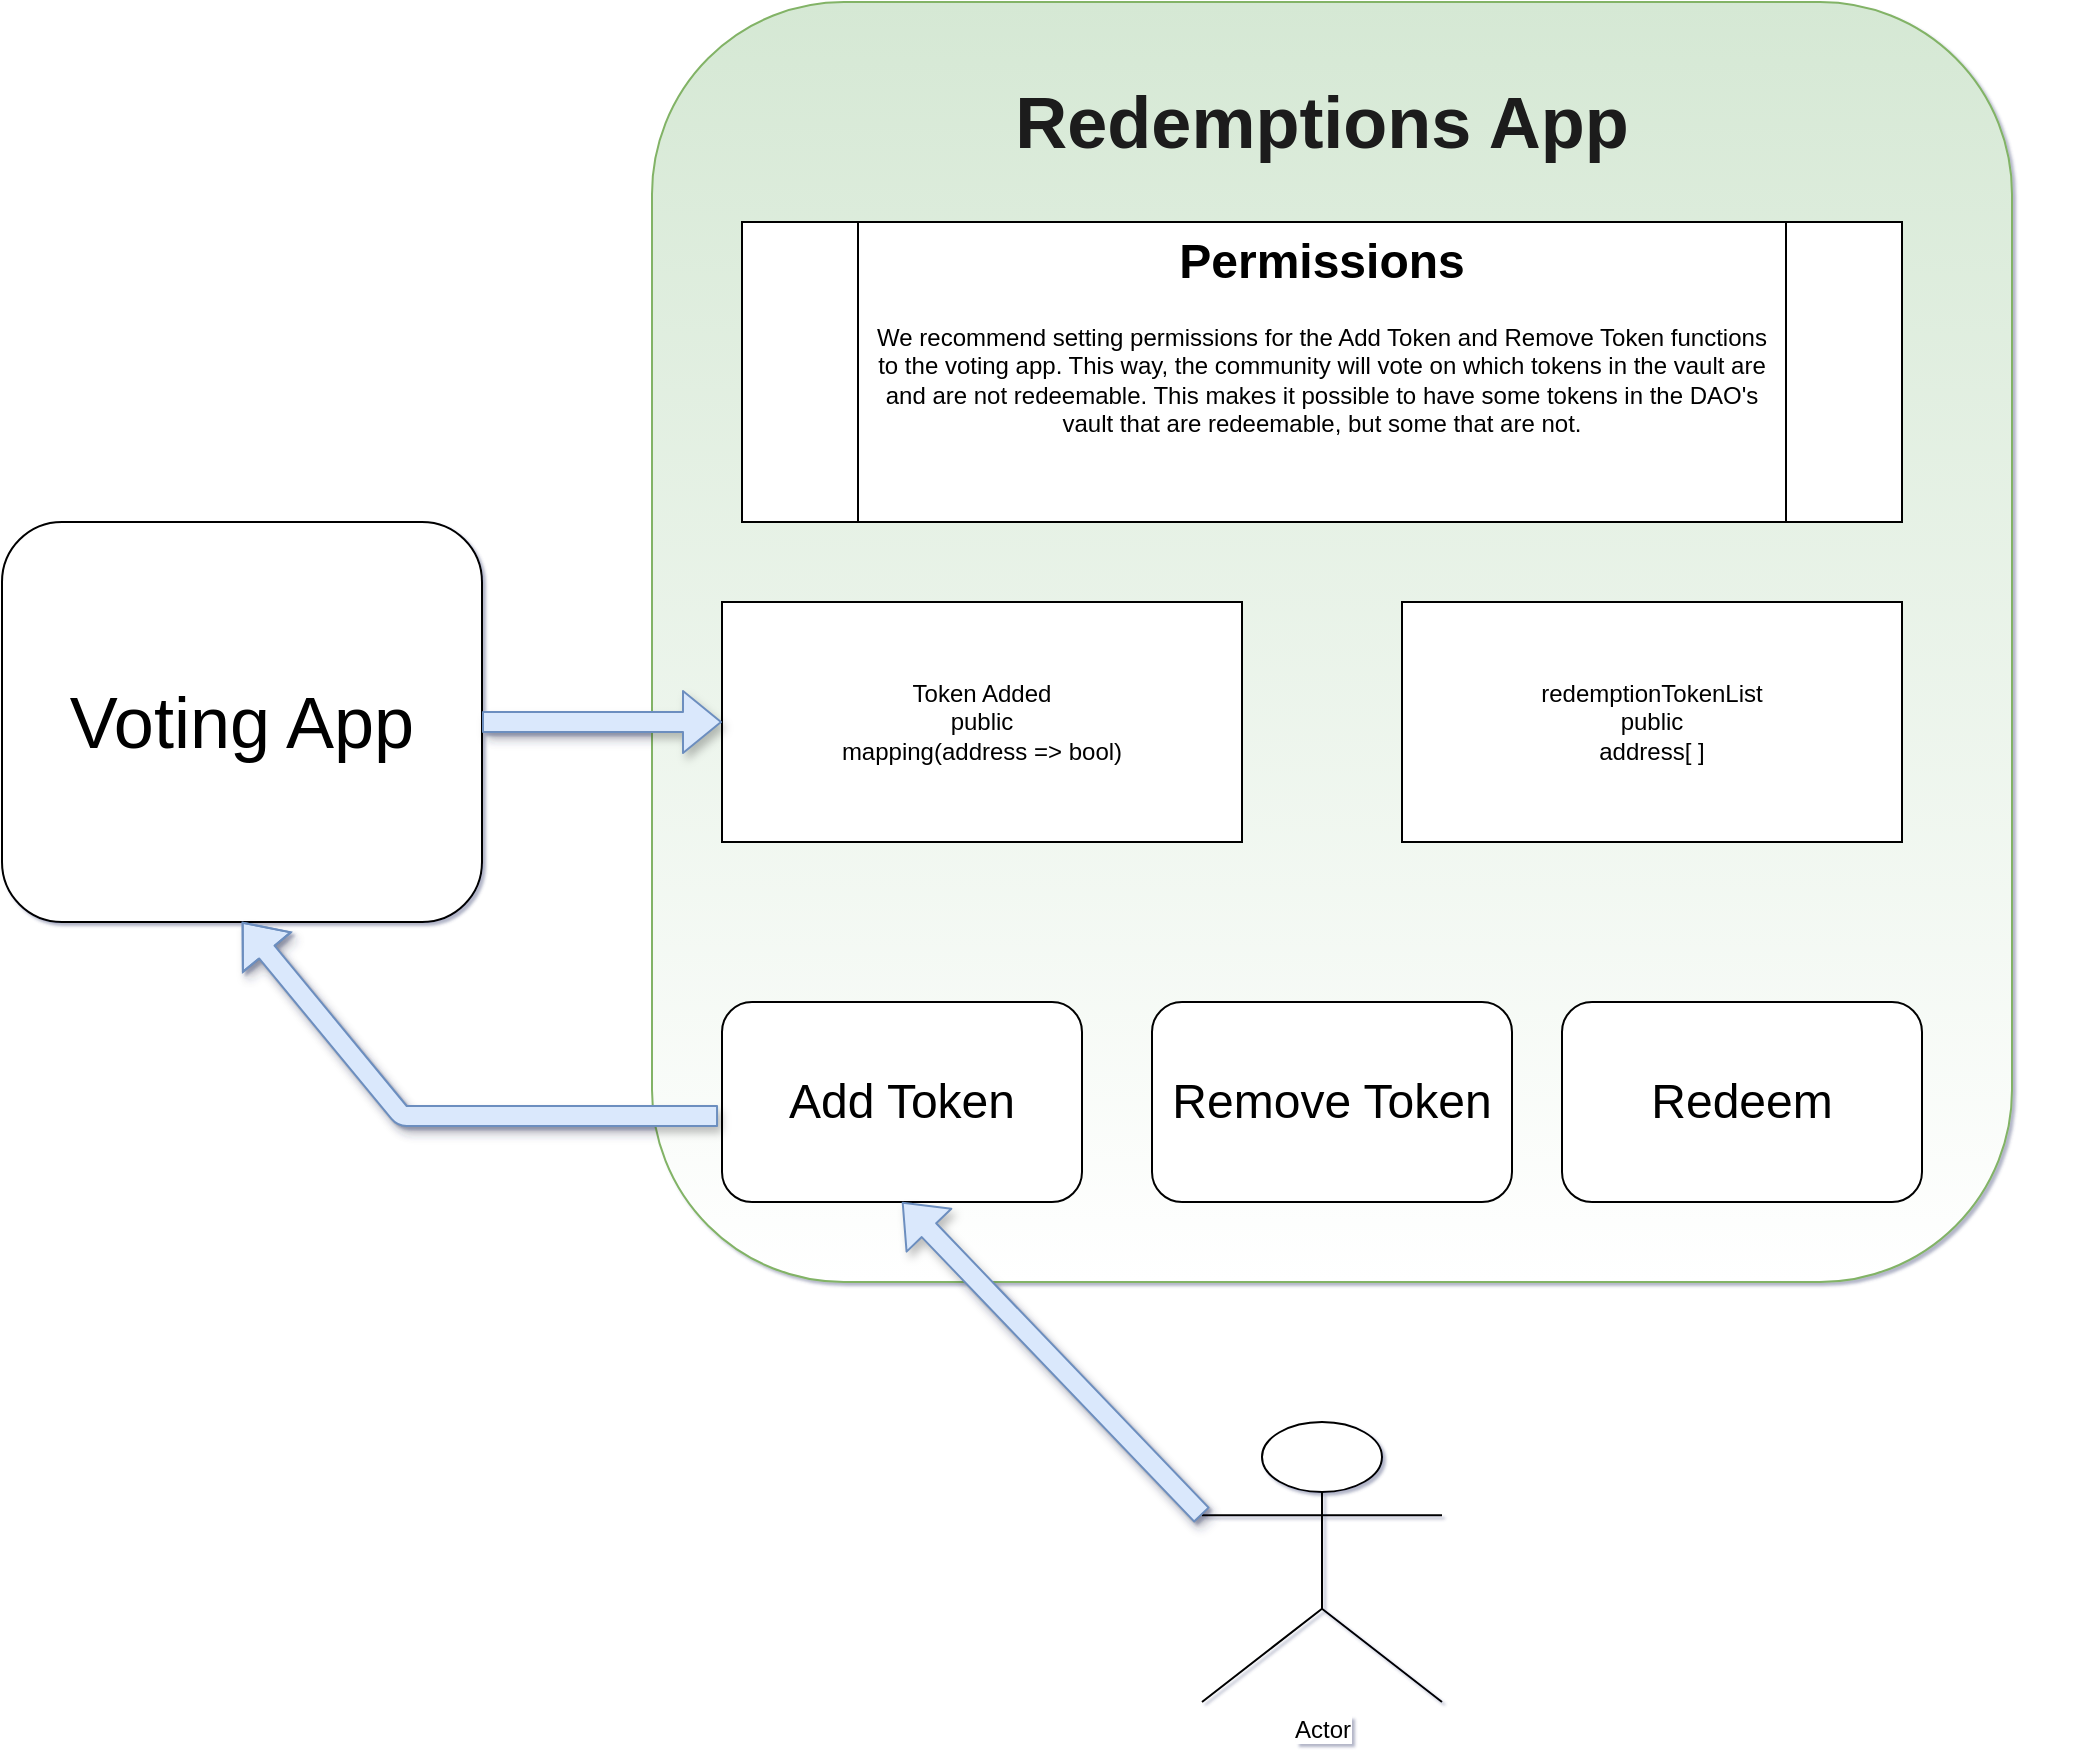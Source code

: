 <mxfile version="11.1.4" type="device"><diagram id="bQC5C4_K72mPEjxHIK28" name="Page-1"><mxGraphModel dx="2272" dy="1945" grid="1" gridSize="10" guides="1" tooltips="1" connect="1" arrows="1" fold="1" page="1" pageScale="1" pageWidth="850" pageHeight="1100" math="0" shadow="1"><root><mxCell id="0"/><mxCell id="1" parent="0"/><mxCell id="3LEtBkd5peUn2HO4RvoB-1" value="" style="rounded=1;whiteSpace=wrap;html=1;fillColor=#d5e8d4;strokeColor=#82b366;gradientColor=#ffffff;" vertex="1" parent="1"><mxGeometry x="85" y="-140" width="680" height="640" as="geometry"/></mxCell><mxCell id="3LEtBkd5peUn2HO4RvoB-4" value="&lt;font style=&quot;font-size: 24px&quot;&gt;Redeem&lt;/font&gt;" style="rounded=1;whiteSpace=wrap;html=1;" vertex="1" parent="1"><mxGeometry x="540" y="360" width="180" height="100" as="geometry"/></mxCell><mxCell id="3LEtBkd5peUn2HO4RvoB-6" value="&lt;font style=&quot;font-size: 24px&quot;&gt;Add Token&lt;/font&gt;" style="rounded=1;whiteSpace=wrap;html=1;" vertex="1" parent="1"><mxGeometry x="120" y="360" width="180" height="100" as="geometry"/></mxCell><mxCell id="3LEtBkd5peUn2HO4RvoB-7" value="&lt;font style=&quot;font-size: 36px&quot; color=&quot;#1a1a1a&quot;&gt;&lt;b&gt;Redemptions App&lt;/b&gt;&lt;/font&gt;" style="text;html=1;strokeColor=none;fillColor=none;align=center;verticalAlign=middle;whiteSpace=wrap;rounded=0;" vertex="1" parent="1"><mxGeometry x="40" y="-120" width="760" height="80" as="geometry"/></mxCell><mxCell id="3LEtBkd5peUn2HO4RvoB-8" value="Actor" style="shape=umlActor;verticalLabelPosition=bottom;labelBackgroundColor=#ffffff;verticalAlign=top;html=1;outlineConnect=0;" vertex="1" parent="1"><mxGeometry x="360" y="570" width="120" height="140" as="geometry"/></mxCell><mxCell id="3LEtBkd5peUn2HO4RvoB-10" value="&lt;font style=&quot;font-size: 24px&quot;&gt;Remove Token&lt;br&gt;&lt;/font&gt;" style="rounded=1;whiteSpace=wrap;html=1;" vertex="1" parent="1"><mxGeometry x="335" y="360" width="180" height="100" as="geometry"/></mxCell><mxCell id="3LEtBkd5peUn2HO4RvoB-14" value="" style="shape=process;whiteSpace=wrap;html=1;backgroundOutline=1;gradientColor=#ffffff;" vertex="1" parent="1"><mxGeometry x="130" y="-30" width="580" height="150" as="geometry"/></mxCell><mxCell id="3LEtBkd5peUn2HO4RvoB-15" value="&lt;span style=&quot;white-space: normal&quot;&gt;Token Added&lt;/span&gt;&lt;br style=&quot;white-space: normal&quot;&gt;&lt;span style=&quot;white-space: normal&quot;&gt;public&lt;/span&gt;&lt;br style=&quot;white-space: normal&quot;&gt;&lt;span class=&quot;pl-c1&quot; style=&quot;white-space: normal&quot;&gt;mapping&lt;/span&gt;&lt;span style=&quot;white-space: normal&quot;&gt;(&lt;/span&gt;&lt;span class=&quot;pl-c1&quot; style=&quot;white-space: normal&quot;&gt;address&lt;/span&gt;&lt;span style=&quot;white-space: normal&quot;&gt;&amp;nbsp;=&amp;gt;&amp;nbsp;&lt;/span&gt;&lt;span class=&quot;pl-c1&quot; style=&quot;white-space: normal&quot;&gt;bool&lt;/span&gt;&lt;span style=&quot;white-space: normal&quot;&gt;)&lt;/span&gt;" style="rounded=0;whiteSpace=wrap;html=1;gradientColor=#ffffff;" vertex="1" parent="1"><mxGeometry x="120" y="160" width="260" height="120" as="geometry"/></mxCell><mxCell id="3LEtBkd5peUn2HO4RvoB-16" value="&lt;span style=&quot;white-space: normal&quot;&gt;redemptionTokenList&lt;/span&gt;&lt;br style=&quot;white-space: normal&quot;&gt;&lt;span style=&quot;white-space: normal&quot;&gt;public&lt;/span&gt;&lt;br style=&quot;white-space: normal&quot;&gt;&lt;span class=&quot;pl-c1&quot; style=&quot;white-space: normal&quot;&gt;address&lt;/span&gt;&lt;span style=&quot;white-space: normal&quot;&gt;[ ]&lt;/span&gt;" style="rounded=0;whiteSpace=wrap;html=1;gradientColor=#ffffff;" vertex="1" parent="1"><mxGeometry x="460" y="160" width="250" height="120" as="geometry"/></mxCell><mxCell id="3LEtBkd5peUn2HO4RvoB-17" value="&lt;h1&gt;Permissions&lt;/h1&gt;&lt;p&gt;We recommend setting permissions for the Add Token and Remove Token functions to the voting app. This way, the community will vote on which tokens in the vault are and are not redeemable. This makes it possible to have some tokens in the DAO's vault that are redeemable, but some that are not.&lt;/p&gt;" style="text;html=1;strokeColor=none;fillColor=none;spacing=5;spacingTop=-20;whiteSpace=wrap;overflow=hidden;rounded=0;align=center;" vertex="1" parent="1"><mxGeometry x="190" y="-30" width="460" height="150" as="geometry"/></mxCell><mxCell id="3LEtBkd5peUn2HO4RvoB-19" value="" style="shape=flexArrow;endArrow=classic;html=1;shadow=1;exitX=0;exitY=0.333;exitDx=0;exitDy=0;exitPerimeter=0;entryX=0.5;entryY=1;entryDx=0;entryDy=0;fillColor=#dae8fc;strokeColor=#6c8ebf;" edge="1" parent="1" source="3LEtBkd5peUn2HO4RvoB-8" target="3LEtBkd5peUn2HO4RvoB-6"><mxGeometry width="50" height="50" relative="1" as="geometry"><mxPoint x="260" y="530" as="sourcePoint"/><mxPoint x="310" y="480" as="targetPoint"/></mxGeometry></mxCell><mxCell id="3LEtBkd5peUn2HO4RvoB-20" value="&lt;font style=&quot;font-size: 36px&quot;&gt;Voting App&lt;/font&gt;" style="rounded=1;whiteSpace=wrap;html=1;gradientColor=#ffffff;align=center;" vertex="1" parent="1"><mxGeometry x="-240" y="120" width="240" height="200" as="geometry"/></mxCell><mxCell id="3LEtBkd5peUn2HO4RvoB-22" value="" style="shape=flexArrow;endArrow=classic;html=1;shadow=1;exitX=-0.011;exitY=0.57;exitDx=0;exitDy=0;exitPerimeter=0;entryX=0.5;entryY=1;entryDx=0;entryDy=0;fillColor=#dae8fc;strokeColor=#6c8ebf;" edge="1" parent="1" source="3LEtBkd5peUn2HO4RvoB-6" target="3LEtBkd5peUn2HO4RvoB-20"><mxGeometry width="50" height="50" relative="1" as="geometry"><mxPoint x="115" y="570.167" as="sourcePoint"/><mxPoint x="-35" y="413.5" as="targetPoint"/><Array as="points"><mxPoint x="-40" y="417"/></Array></mxGeometry></mxCell><mxCell id="3LEtBkd5peUn2HO4RvoB-23" value="" style="shape=flexArrow;endArrow=classic;html=1;shadow=1;exitX=1;exitY=0.5;exitDx=0;exitDy=0;entryX=0;entryY=0.5;entryDx=0;entryDy=0;fillColor=#dae8fc;strokeColor=#6c8ebf;" edge="1" parent="1" source="3LEtBkd5peUn2HO4RvoB-20" target="3LEtBkd5peUn2HO4RvoB-15"><mxGeometry width="50" height="50" relative="1" as="geometry"><mxPoint x="40" y="240" as="sourcePoint"/><mxPoint x="90" y="190" as="targetPoint"/></mxGeometry></mxCell></root></mxGraphModel></diagram></mxfile>